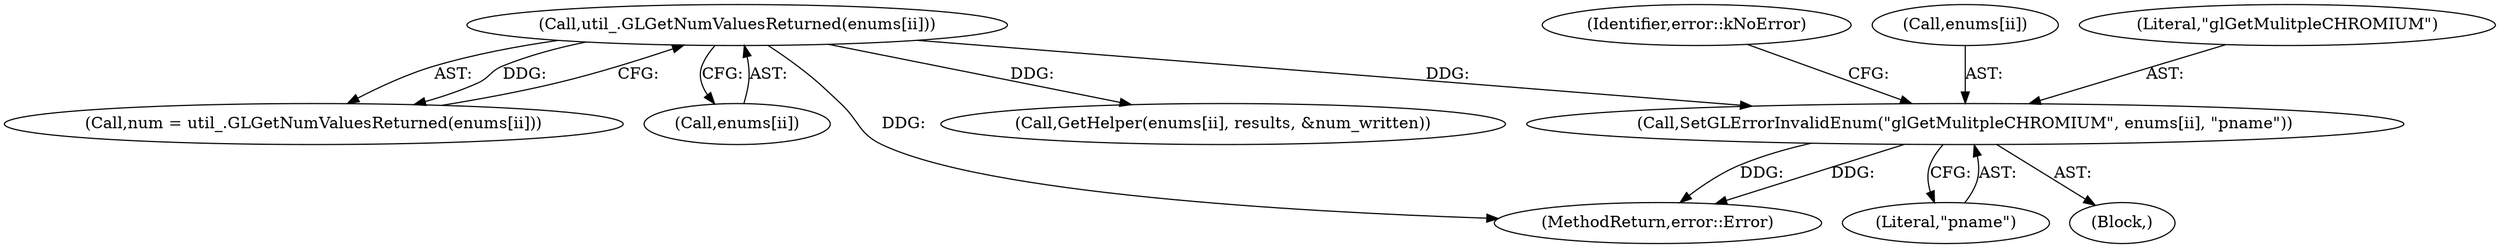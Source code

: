 digraph "0_Chrome_3aad1a37affb1ab70d1897f2b03eb8c077264984@array" {
"1000170" [label="(Call,SetGLErrorInvalidEnum(\"glGetMulitpleCHROMIUM\", enums[ii], \"pname\"))"];
"1000161" [label="(Call,util_.GLGetNumValuesReturned(enums[ii]))"];
"1000297" [label="(MethodReturn,error::Error)"];
"1000276" [label="(Call,GetHelper(enums[ii], results, &num_written))"];
"1000161" [label="(Call,util_.GLGetNumValuesReturned(enums[ii]))"];
"1000177" [label="(Identifier,error::kNoError)"];
"1000170" [label="(Call,SetGLErrorInvalidEnum(\"glGetMulitpleCHROMIUM\", enums[ii], \"pname\"))"];
"1000172" [label="(Call,enums[ii])"];
"1000159" [label="(Call,num = util_.GLGetNumValuesReturned(enums[ii]))"];
"1000162" [label="(Call,enums[ii])"];
"1000171" [label="(Literal,\"glGetMulitpleCHROMIUM\")"];
"1000175" [label="(Literal,\"pname\")"];
"1000169" [label="(Block,)"];
"1000170" -> "1000169"  [label="AST: "];
"1000170" -> "1000175"  [label="CFG: "];
"1000171" -> "1000170"  [label="AST: "];
"1000172" -> "1000170"  [label="AST: "];
"1000175" -> "1000170"  [label="AST: "];
"1000177" -> "1000170"  [label="CFG: "];
"1000170" -> "1000297"  [label="DDG: "];
"1000170" -> "1000297"  [label="DDG: "];
"1000161" -> "1000170"  [label="DDG: "];
"1000161" -> "1000159"  [label="AST: "];
"1000161" -> "1000162"  [label="CFG: "];
"1000162" -> "1000161"  [label="AST: "];
"1000159" -> "1000161"  [label="CFG: "];
"1000161" -> "1000297"  [label="DDG: "];
"1000161" -> "1000159"  [label="DDG: "];
"1000161" -> "1000276"  [label="DDG: "];
}
